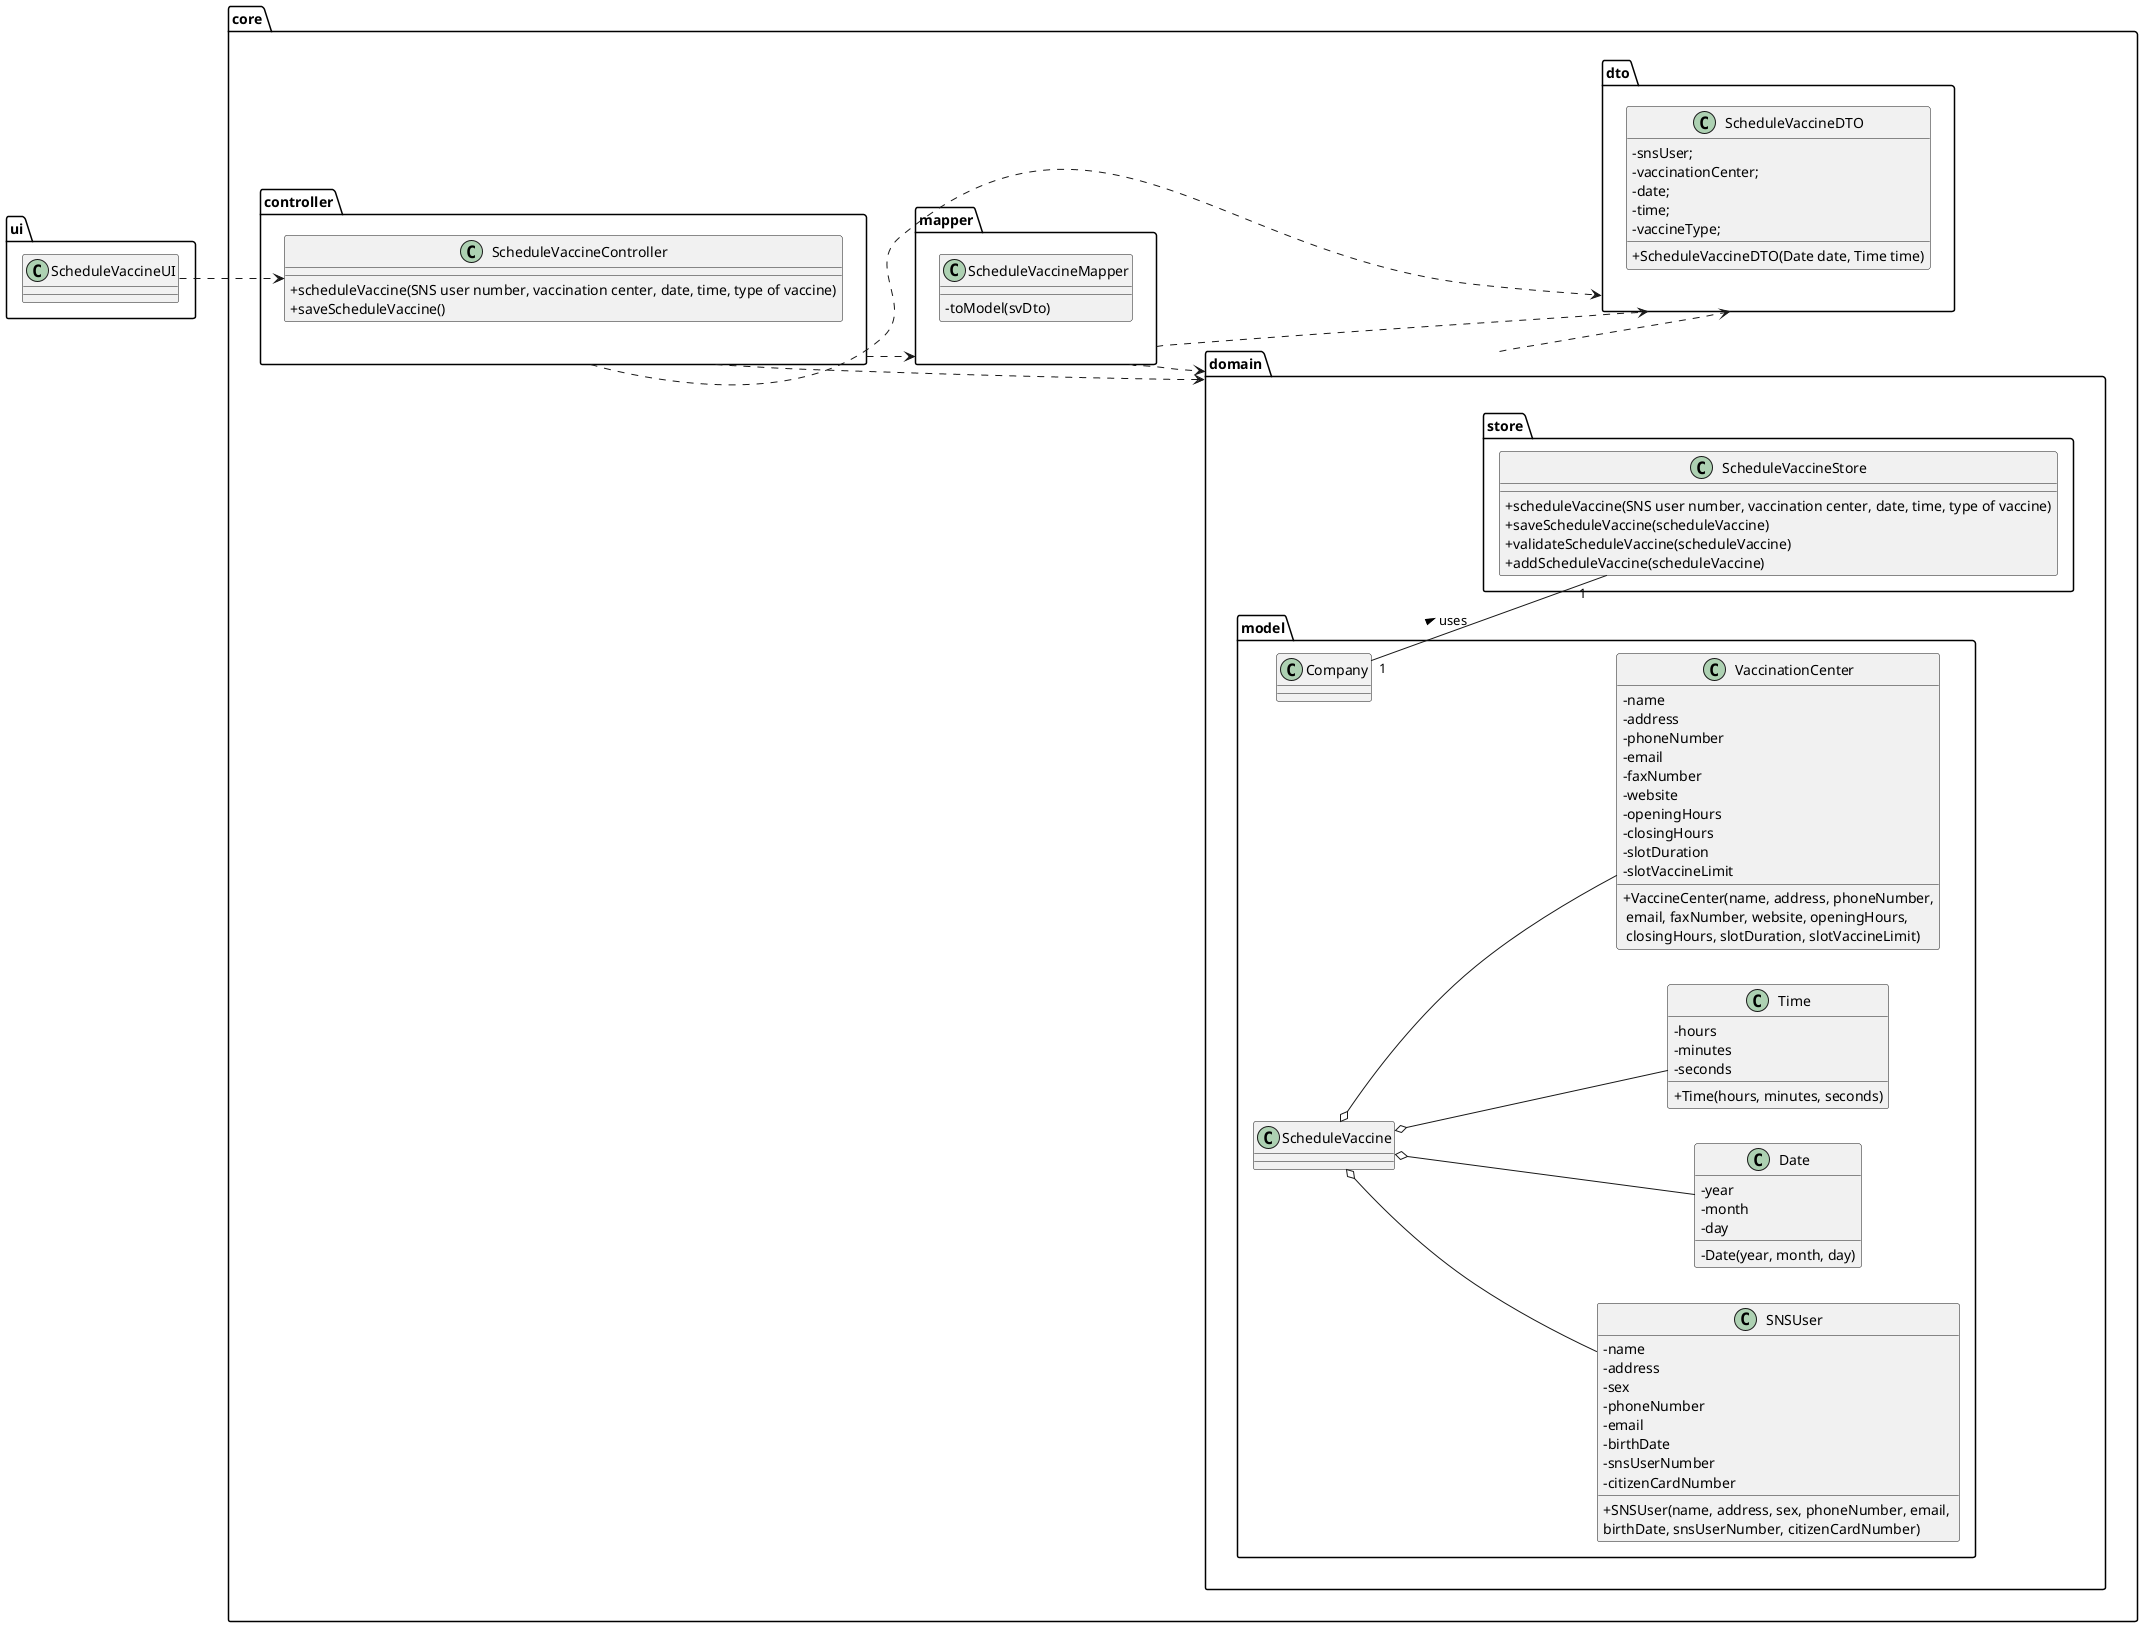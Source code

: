 @startuml
skinparam classAttributeIconSize 0
left to right direction

package ui {
class ScheduleVaccineUI {

}
}

package core {

package controller {

class ScheduleVaccineController {
+scheduleVaccine(SNS user number, vaccination center, date, time, type of vaccine)
+saveScheduleVaccine()

}
}



package domain {

package model {
class ScheduleVaccine {
}

class Company {

}
class SNSUser {
    -name
    -address
    -sex
    -phoneNumber
    -email
    -birthDate
    -snsUserNumber
    -citizenCardNumber
    +SNSUser(name, address, sex, phoneNumber, email, \nbirthDate, snsUserNumber, citizenCardNumber)
}

class Date {
    -year
    -month
    -day
    -Date(year, month, day)
}

class Time {
    -hours
    -minutes
    -seconds
    +Time(hours, minutes, seconds)
}

class VaccinationCenter {
    -name
    -address
    -phoneNumber
    -email
    -faxNumber
    -website
    -openingHours
    -closingHours
    -slotDuration
    -slotVaccineLimit
    +VaccineCenter(name, address, phoneNumber,\n email, faxNumber, website, openingHours,\n closingHours, slotDuration, slotVaccineLimit)
}
}
package store{

class ScheduleVaccineStore {
  +scheduleVaccine(SNS user number, vaccination center, date, time, type of vaccine)
  +saveScheduleVaccine(scheduleVaccine)
  +validateScheduleVaccine(scheduleVaccine)
  +addScheduleVaccine(scheduleVaccine)

}
}
}




package mapper{

class ScheduleVaccineMapper {

   - toModel(svDto)
}
}

package dto {

class ScheduleVaccineDTO {
   -snsUser;
   -vaccinationCenter;
   -date;
   -time;
   -vaccineType;
   +ScheduleVaccineDTO(Date date, Time time)
}
}
}


ScheduleVaccine o-- SNSUser
ScheduleVaccine o-- Date
ScheduleVaccine o-- Time
ScheduleVaccine o-- VaccinationCenter
ScheduleVaccineUI ..> ScheduleVaccineController
controller ..> mapper
controller ..> domain
controller ..> dto
mapper ..> dto
mapper ..> domain
domain ..> dto
Company "1" -- "1" ScheduleVaccineStore : uses >

@enduml